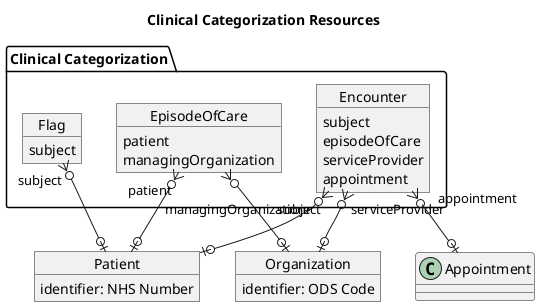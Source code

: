 @startuml


title Clinical Categorization Resources

  object Patient {
    identifier: NHS Number
  }

    object Organization {
      identifier: ODS Code
    }

package ClinicalCategorization as "Clinical Categorization" {
    object EpisodeOfCare {
      patient
      managingOrganization
    }

    object Encounter {
     subject
     episodeOfCare
     serviceProvider
     appointment
    }

    object Flag {
    subject
    }

}


EpisodeOfCare "patient" }o--o|  Patient
EpisodeOfCare "managingOrganizationr" }o--o|  Organization
Encounter "subject" }o--o|  Patient
Encounter "serviceProvider" }o--o|  Organization
Encounter "appointment" }o--o| Appointment
Flag "subject" }o--o|  Patient


@enduml
